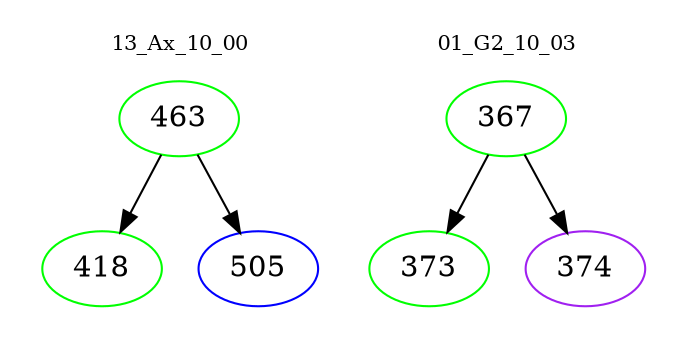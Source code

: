 digraph{
subgraph cluster_0 {
color = white
label = "13_Ax_10_00";
fontsize=10;
T0_463 [label="463", color="green"]
T0_463 -> T0_418 [color="black"]
T0_418 [label="418", color="green"]
T0_463 -> T0_505 [color="black"]
T0_505 [label="505", color="blue"]
}
subgraph cluster_1 {
color = white
label = "01_G2_10_03";
fontsize=10;
T1_367 [label="367", color="green"]
T1_367 -> T1_373 [color="black"]
T1_373 [label="373", color="green"]
T1_367 -> T1_374 [color="black"]
T1_374 [label="374", color="purple"]
}
}
